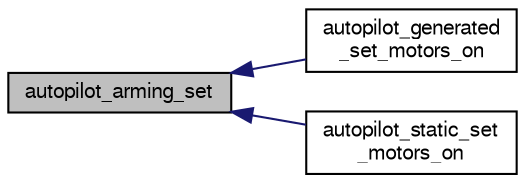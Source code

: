 digraph "autopilot_arming_set"
{
  edge [fontname="FreeSans",fontsize="10",labelfontname="FreeSans",labelfontsize="10"];
  node [fontname="FreeSans",fontsize="10",shape=record];
  rankdir="LR";
  Node1 [label="autopilot_arming_set",height=0.2,width=0.4,color="black", fillcolor="grey75", style="filled", fontcolor="black"];
  Node1 -> Node2 [dir="back",color="midnightblue",fontsize="10",style="solid",fontname="FreeSans"];
  Node2 [label="autopilot_generated\l_set_motors_on",height=0.2,width=0.4,color="black", fillcolor="white", style="filled",URL="$rotorcraft_2autopilot__generated_8c.html#ae22ba131f3568b0ef1e9b5b57bdf74ab"];
  Node1 -> Node3 [dir="back",color="midnightblue",fontsize="10",style="solid",fontname="FreeSans"];
  Node3 [label="autopilot_static_set\l_motors_on",height=0.2,width=0.4,color="black", fillcolor="white", style="filled",URL="$rotorcraft_2autopilot__static_8c.html#abfbb0a41b76eefca4b0df8297b2569c8"];
}
